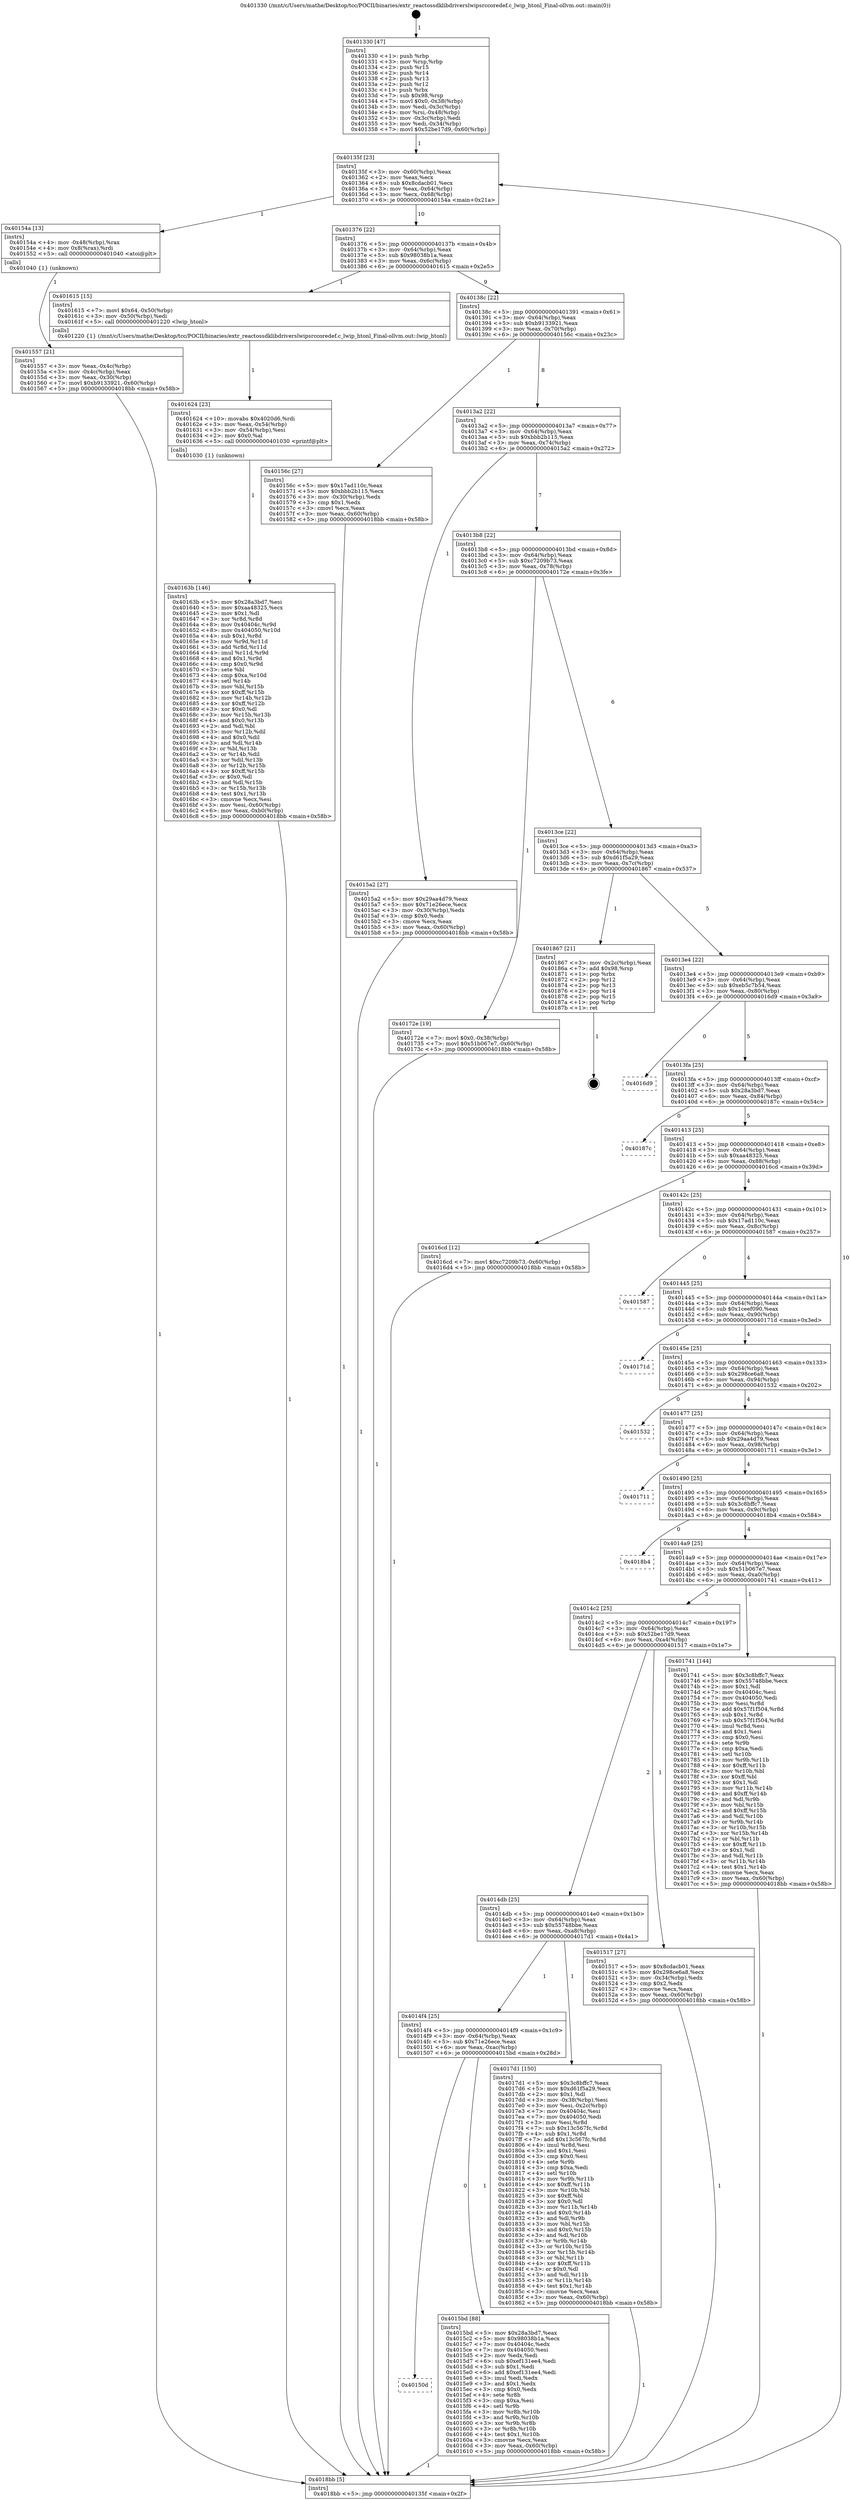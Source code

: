 digraph "0x401330" {
  label = "0x401330 (/mnt/c/Users/mathe/Desktop/tcc/POCII/binaries/extr_reactossdklibdriverslwipsrccoredef.c_lwip_htonl_Final-ollvm.out::main(0))"
  labelloc = "t"
  node[shape=record]

  Entry [label="",width=0.3,height=0.3,shape=circle,fillcolor=black,style=filled]
  "0x40135f" [label="{
     0x40135f [23]\l
     | [instrs]\l
     &nbsp;&nbsp;0x40135f \<+3\>: mov -0x60(%rbp),%eax\l
     &nbsp;&nbsp;0x401362 \<+2\>: mov %eax,%ecx\l
     &nbsp;&nbsp;0x401364 \<+6\>: sub $0x8cdacb01,%ecx\l
     &nbsp;&nbsp;0x40136a \<+3\>: mov %eax,-0x64(%rbp)\l
     &nbsp;&nbsp;0x40136d \<+3\>: mov %ecx,-0x68(%rbp)\l
     &nbsp;&nbsp;0x401370 \<+6\>: je 000000000040154a \<main+0x21a\>\l
  }"]
  "0x40154a" [label="{
     0x40154a [13]\l
     | [instrs]\l
     &nbsp;&nbsp;0x40154a \<+4\>: mov -0x48(%rbp),%rax\l
     &nbsp;&nbsp;0x40154e \<+4\>: mov 0x8(%rax),%rdi\l
     &nbsp;&nbsp;0x401552 \<+5\>: call 0000000000401040 \<atoi@plt\>\l
     | [calls]\l
     &nbsp;&nbsp;0x401040 \{1\} (unknown)\l
  }"]
  "0x401376" [label="{
     0x401376 [22]\l
     | [instrs]\l
     &nbsp;&nbsp;0x401376 \<+5\>: jmp 000000000040137b \<main+0x4b\>\l
     &nbsp;&nbsp;0x40137b \<+3\>: mov -0x64(%rbp),%eax\l
     &nbsp;&nbsp;0x40137e \<+5\>: sub $0x98038b1a,%eax\l
     &nbsp;&nbsp;0x401383 \<+3\>: mov %eax,-0x6c(%rbp)\l
     &nbsp;&nbsp;0x401386 \<+6\>: je 0000000000401615 \<main+0x2e5\>\l
  }"]
  Exit [label="",width=0.3,height=0.3,shape=circle,fillcolor=black,style=filled,peripheries=2]
  "0x401615" [label="{
     0x401615 [15]\l
     | [instrs]\l
     &nbsp;&nbsp;0x401615 \<+7\>: movl $0x64,-0x50(%rbp)\l
     &nbsp;&nbsp;0x40161c \<+3\>: mov -0x50(%rbp),%edi\l
     &nbsp;&nbsp;0x40161f \<+5\>: call 0000000000401220 \<lwip_htonl\>\l
     | [calls]\l
     &nbsp;&nbsp;0x401220 \{1\} (/mnt/c/Users/mathe/Desktop/tcc/POCII/binaries/extr_reactossdklibdriverslwipsrccoredef.c_lwip_htonl_Final-ollvm.out::lwip_htonl)\l
  }"]
  "0x40138c" [label="{
     0x40138c [22]\l
     | [instrs]\l
     &nbsp;&nbsp;0x40138c \<+5\>: jmp 0000000000401391 \<main+0x61\>\l
     &nbsp;&nbsp;0x401391 \<+3\>: mov -0x64(%rbp),%eax\l
     &nbsp;&nbsp;0x401394 \<+5\>: sub $0xb9133921,%eax\l
     &nbsp;&nbsp;0x401399 \<+3\>: mov %eax,-0x70(%rbp)\l
     &nbsp;&nbsp;0x40139c \<+6\>: je 000000000040156c \<main+0x23c\>\l
  }"]
  "0x40163b" [label="{
     0x40163b [146]\l
     | [instrs]\l
     &nbsp;&nbsp;0x40163b \<+5\>: mov $0x28a3bd7,%esi\l
     &nbsp;&nbsp;0x401640 \<+5\>: mov $0xaa48325,%ecx\l
     &nbsp;&nbsp;0x401645 \<+2\>: mov $0x1,%dl\l
     &nbsp;&nbsp;0x401647 \<+3\>: xor %r8d,%r8d\l
     &nbsp;&nbsp;0x40164a \<+8\>: mov 0x40404c,%r9d\l
     &nbsp;&nbsp;0x401652 \<+8\>: mov 0x404050,%r10d\l
     &nbsp;&nbsp;0x40165a \<+4\>: sub $0x1,%r8d\l
     &nbsp;&nbsp;0x40165e \<+3\>: mov %r9d,%r11d\l
     &nbsp;&nbsp;0x401661 \<+3\>: add %r8d,%r11d\l
     &nbsp;&nbsp;0x401664 \<+4\>: imul %r11d,%r9d\l
     &nbsp;&nbsp;0x401668 \<+4\>: and $0x1,%r9d\l
     &nbsp;&nbsp;0x40166c \<+4\>: cmp $0x0,%r9d\l
     &nbsp;&nbsp;0x401670 \<+3\>: sete %bl\l
     &nbsp;&nbsp;0x401673 \<+4\>: cmp $0xa,%r10d\l
     &nbsp;&nbsp;0x401677 \<+4\>: setl %r14b\l
     &nbsp;&nbsp;0x40167b \<+3\>: mov %bl,%r15b\l
     &nbsp;&nbsp;0x40167e \<+4\>: xor $0xff,%r15b\l
     &nbsp;&nbsp;0x401682 \<+3\>: mov %r14b,%r12b\l
     &nbsp;&nbsp;0x401685 \<+4\>: xor $0xff,%r12b\l
     &nbsp;&nbsp;0x401689 \<+3\>: xor $0x0,%dl\l
     &nbsp;&nbsp;0x40168c \<+3\>: mov %r15b,%r13b\l
     &nbsp;&nbsp;0x40168f \<+4\>: and $0x0,%r13b\l
     &nbsp;&nbsp;0x401693 \<+2\>: and %dl,%bl\l
     &nbsp;&nbsp;0x401695 \<+3\>: mov %r12b,%dil\l
     &nbsp;&nbsp;0x401698 \<+4\>: and $0x0,%dil\l
     &nbsp;&nbsp;0x40169c \<+3\>: and %dl,%r14b\l
     &nbsp;&nbsp;0x40169f \<+3\>: or %bl,%r13b\l
     &nbsp;&nbsp;0x4016a2 \<+3\>: or %r14b,%dil\l
     &nbsp;&nbsp;0x4016a5 \<+3\>: xor %dil,%r13b\l
     &nbsp;&nbsp;0x4016a8 \<+3\>: or %r12b,%r15b\l
     &nbsp;&nbsp;0x4016ab \<+4\>: xor $0xff,%r15b\l
     &nbsp;&nbsp;0x4016af \<+3\>: or $0x0,%dl\l
     &nbsp;&nbsp;0x4016b2 \<+3\>: and %dl,%r15b\l
     &nbsp;&nbsp;0x4016b5 \<+3\>: or %r15b,%r13b\l
     &nbsp;&nbsp;0x4016b8 \<+4\>: test $0x1,%r13b\l
     &nbsp;&nbsp;0x4016bc \<+3\>: cmovne %ecx,%esi\l
     &nbsp;&nbsp;0x4016bf \<+3\>: mov %esi,-0x60(%rbp)\l
     &nbsp;&nbsp;0x4016c2 \<+6\>: mov %eax,-0xb0(%rbp)\l
     &nbsp;&nbsp;0x4016c8 \<+5\>: jmp 00000000004018bb \<main+0x58b\>\l
  }"]
  "0x40156c" [label="{
     0x40156c [27]\l
     | [instrs]\l
     &nbsp;&nbsp;0x40156c \<+5\>: mov $0x17ad110c,%eax\l
     &nbsp;&nbsp;0x401571 \<+5\>: mov $0xbbb2b115,%ecx\l
     &nbsp;&nbsp;0x401576 \<+3\>: mov -0x30(%rbp),%edx\l
     &nbsp;&nbsp;0x401579 \<+3\>: cmp $0x1,%edx\l
     &nbsp;&nbsp;0x40157c \<+3\>: cmovl %ecx,%eax\l
     &nbsp;&nbsp;0x40157f \<+3\>: mov %eax,-0x60(%rbp)\l
     &nbsp;&nbsp;0x401582 \<+5\>: jmp 00000000004018bb \<main+0x58b\>\l
  }"]
  "0x4013a2" [label="{
     0x4013a2 [22]\l
     | [instrs]\l
     &nbsp;&nbsp;0x4013a2 \<+5\>: jmp 00000000004013a7 \<main+0x77\>\l
     &nbsp;&nbsp;0x4013a7 \<+3\>: mov -0x64(%rbp),%eax\l
     &nbsp;&nbsp;0x4013aa \<+5\>: sub $0xbbb2b115,%eax\l
     &nbsp;&nbsp;0x4013af \<+3\>: mov %eax,-0x74(%rbp)\l
     &nbsp;&nbsp;0x4013b2 \<+6\>: je 00000000004015a2 \<main+0x272\>\l
  }"]
  "0x401624" [label="{
     0x401624 [23]\l
     | [instrs]\l
     &nbsp;&nbsp;0x401624 \<+10\>: movabs $0x4020d6,%rdi\l
     &nbsp;&nbsp;0x40162e \<+3\>: mov %eax,-0x54(%rbp)\l
     &nbsp;&nbsp;0x401631 \<+3\>: mov -0x54(%rbp),%esi\l
     &nbsp;&nbsp;0x401634 \<+2\>: mov $0x0,%al\l
     &nbsp;&nbsp;0x401636 \<+5\>: call 0000000000401030 \<printf@plt\>\l
     | [calls]\l
     &nbsp;&nbsp;0x401030 \{1\} (unknown)\l
  }"]
  "0x4015a2" [label="{
     0x4015a2 [27]\l
     | [instrs]\l
     &nbsp;&nbsp;0x4015a2 \<+5\>: mov $0x29aa4d79,%eax\l
     &nbsp;&nbsp;0x4015a7 \<+5\>: mov $0x71e26ece,%ecx\l
     &nbsp;&nbsp;0x4015ac \<+3\>: mov -0x30(%rbp),%edx\l
     &nbsp;&nbsp;0x4015af \<+3\>: cmp $0x0,%edx\l
     &nbsp;&nbsp;0x4015b2 \<+3\>: cmove %ecx,%eax\l
     &nbsp;&nbsp;0x4015b5 \<+3\>: mov %eax,-0x60(%rbp)\l
     &nbsp;&nbsp;0x4015b8 \<+5\>: jmp 00000000004018bb \<main+0x58b\>\l
  }"]
  "0x4013b8" [label="{
     0x4013b8 [22]\l
     | [instrs]\l
     &nbsp;&nbsp;0x4013b8 \<+5\>: jmp 00000000004013bd \<main+0x8d\>\l
     &nbsp;&nbsp;0x4013bd \<+3\>: mov -0x64(%rbp),%eax\l
     &nbsp;&nbsp;0x4013c0 \<+5\>: sub $0xc7209b73,%eax\l
     &nbsp;&nbsp;0x4013c5 \<+3\>: mov %eax,-0x78(%rbp)\l
     &nbsp;&nbsp;0x4013c8 \<+6\>: je 000000000040172e \<main+0x3fe\>\l
  }"]
  "0x40150d" [label="{
     0x40150d\l
  }", style=dashed]
  "0x40172e" [label="{
     0x40172e [19]\l
     | [instrs]\l
     &nbsp;&nbsp;0x40172e \<+7\>: movl $0x0,-0x38(%rbp)\l
     &nbsp;&nbsp;0x401735 \<+7\>: movl $0x51b067e7,-0x60(%rbp)\l
     &nbsp;&nbsp;0x40173c \<+5\>: jmp 00000000004018bb \<main+0x58b\>\l
  }"]
  "0x4013ce" [label="{
     0x4013ce [22]\l
     | [instrs]\l
     &nbsp;&nbsp;0x4013ce \<+5\>: jmp 00000000004013d3 \<main+0xa3\>\l
     &nbsp;&nbsp;0x4013d3 \<+3\>: mov -0x64(%rbp),%eax\l
     &nbsp;&nbsp;0x4013d6 \<+5\>: sub $0xd61f5a29,%eax\l
     &nbsp;&nbsp;0x4013db \<+3\>: mov %eax,-0x7c(%rbp)\l
     &nbsp;&nbsp;0x4013de \<+6\>: je 0000000000401867 \<main+0x537\>\l
  }"]
  "0x4015bd" [label="{
     0x4015bd [88]\l
     | [instrs]\l
     &nbsp;&nbsp;0x4015bd \<+5\>: mov $0x28a3bd7,%eax\l
     &nbsp;&nbsp;0x4015c2 \<+5\>: mov $0x98038b1a,%ecx\l
     &nbsp;&nbsp;0x4015c7 \<+7\>: mov 0x40404c,%edx\l
     &nbsp;&nbsp;0x4015ce \<+7\>: mov 0x404050,%esi\l
     &nbsp;&nbsp;0x4015d5 \<+2\>: mov %edx,%edi\l
     &nbsp;&nbsp;0x4015d7 \<+6\>: sub $0xef131ee4,%edi\l
     &nbsp;&nbsp;0x4015dd \<+3\>: sub $0x1,%edi\l
     &nbsp;&nbsp;0x4015e0 \<+6\>: add $0xef131ee4,%edi\l
     &nbsp;&nbsp;0x4015e6 \<+3\>: imul %edi,%edx\l
     &nbsp;&nbsp;0x4015e9 \<+3\>: and $0x1,%edx\l
     &nbsp;&nbsp;0x4015ec \<+3\>: cmp $0x0,%edx\l
     &nbsp;&nbsp;0x4015ef \<+4\>: sete %r8b\l
     &nbsp;&nbsp;0x4015f3 \<+3\>: cmp $0xa,%esi\l
     &nbsp;&nbsp;0x4015f6 \<+4\>: setl %r9b\l
     &nbsp;&nbsp;0x4015fa \<+3\>: mov %r8b,%r10b\l
     &nbsp;&nbsp;0x4015fd \<+3\>: and %r9b,%r10b\l
     &nbsp;&nbsp;0x401600 \<+3\>: xor %r9b,%r8b\l
     &nbsp;&nbsp;0x401603 \<+3\>: or %r8b,%r10b\l
     &nbsp;&nbsp;0x401606 \<+4\>: test $0x1,%r10b\l
     &nbsp;&nbsp;0x40160a \<+3\>: cmovne %ecx,%eax\l
     &nbsp;&nbsp;0x40160d \<+3\>: mov %eax,-0x60(%rbp)\l
     &nbsp;&nbsp;0x401610 \<+5\>: jmp 00000000004018bb \<main+0x58b\>\l
  }"]
  "0x401867" [label="{
     0x401867 [21]\l
     | [instrs]\l
     &nbsp;&nbsp;0x401867 \<+3\>: mov -0x2c(%rbp),%eax\l
     &nbsp;&nbsp;0x40186a \<+7\>: add $0x98,%rsp\l
     &nbsp;&nbsp;0x401871 \<+1\>: pop %rbx\l
     &nbsp;&nbsp;0x401872 \<+2\>: pop %r12\l
     &nbsp;&nbsp;0x401874 \<+2\>: pop %r13\l
     &nbsp;&nbsp;0x401876 \<+2\>: pop %r14\l
     &nbsp;&nbsp;0x401878 \<+2\>: pop %r15\l
     &nbsp;&nbsp;0x40187a \<+1\>: pop %rbp\l
     &nbsp;&nbsp;0x40187b \<+1\>: ret\l
  }"]
  "0x4013e4" [label="{
     0x4013e4 [22]\l
     | [instrs]\l
     &nbsp;&nbsp;0x4013e4 \<+5\>: jmp 00000000004013e9 \<main+0xb9\>\l
     &nbsp;&nbsp;0x4013e9 \<+3\>: mov -0x64(%rbp),%eax\l
     &nbsp;&nbsp;0x4013ec \<+5\>: sub $0xeb5c7b54,%eax\l
     &nbsp;&nbsp;0x4013f1 \<+3\>: mov %eax,-0x80(%rbp)\l
     &nbsp;&nbsp;0x4013f4 \<+6\>: je 00000000004016d9 \<main+0x3a9\>\l
  }"]
  "0x4014f4" [label="{
     0x4014f4 [25]\l
     | [instrs]\l
     &nbsp;&nbsp;0x4014f4 \<+5\>: jmp 00000000004014f9 \<main+0x1c9\>\l
     &nbsp;&nbsp;0x4014f9 \<+3\>: mov -0x64(%rbp),%eax\l
     &nbsp;&nbsp;0x4014fc \<+5\>: sub $0x71e26ece,%eax\l
     &nbsp;&nbsp;0x401501 \<+6\>: mov %eax,-0xac(%rbp)\l
     &nbsp;&nbsp;0x401507 \<+6\>: je 00000000004015bd \<main+0x28d\>\l
  }"]
  "0x4016d9" [label="{
     0x4016d9\l
  }", style=dashed]
  "0x4013fa" [label="{
     0x4013fa [25]\l
     | [instrs]\l
     &nbsp;&nbsp;0x4013fa \<+5\>: jmp 00000000004013ff \<main+0xcf\>\l
     &nbsp;&nbsp;0x4013ff \<+3\>: mov -0x64(%rbp),%eax\l
     &nbsp;&nbsp;0x401402 \<+5\>: sub $0x28a3bd7,%eax\l
     &nbsp;&nbsp;0x401407 \<+6\>: mov %eax,-0x84(%rbp)\l
     &nbsp;&nbsp;0x40140d \<+6\>: je 000000000040187c \<main+0x54c\>\l
  }"]
  "0x4017d1" [label="{
     0x4017d1 [150]\l
     | [instrs]\l
     &nbsp;&nbsp;0x4017d1 \<+5\>: mov $0x3c8bffc7,%eax\l
     &nbsp;&nbsp;0x4017d6 \<+5\>: mov $0xd61f5a29,%ecx\l
     &nbsp;&nbsp;0x4017db \<+2\>: mov $0x1,%dl\l
     &nbsp;&nbsp;0x4017dd \<+3\>: mov -0x38(%rbp),%esi\l
     &nbsp;&nbsp;0x4017e0 \<+3\>: mov %esi,-0x2c(%rbp)\l
     &nbsp;&nbsp;0x4017e3 \<+7\>: mov 0x40404c,%esi\l
     &nbsp;&nbsp;0x4017ea \<+7\>: mov 0x404050,%edi\l
     &nbsp;&nbsp;0x4017f1 \<+3\>: mov %esi,%r8d\l
     &nbsp;&nbsp;0x4017f4 \<+7\>: sub $0x13c567fc,%r8d\l
     &nbsp;&nbsp;0x4017fb \<+4\>: sub $0x1,%r8d\l
     &nbsp;&nbsp;0x4017ff \<+7\>: add $0x13c567fc,%r8d\l
     &nbsp;&nbsp;0x401806 \<+4\>: imul %r8d,%esi\l
     &nbsp;&nbsp;0x40180a \<+3\>: and $0x1,%esi\l
     &nbsp;&nbsp;0x40180d \<+3\>: cmp $0x0,%esi\l
     &nbsp;&nbsp;0x401810 \<+4\>: sete %r9b\l
     &nbsp;&nbsp;0x401814 \<+3\>: cmp $0xa,%edi\l
     &nbsp;&nbsp;0x401817 \<+4\>: setl %r10b\l
     &nbsp;&nbsp;0x40181b \<+3\>: mov %r9b,%r11b\l
     &nbsp;&nbsp;0x40181e \<+4\>: xor $0xff,%r11b\l
     &nbsp;&nbsp;0x401822 \<+3\>: mov %r10b,%bl\l
     &nbsp;&nbsp;0x401825 \<+3\>: xor $0xff,%bl\l
     &nbsp;&nbsp;0x401828 \<+3\>: xor $0x0,%dl\l
     &nbsp;&nbsp;0x40182b \<+3\>: mov %r11b,%r14b\l
     &nbsp;&nbsp;0x40182e \<+4\>: and $0x0,%r14b\l
     &nbsp;&nbsp;0x401832 \<+3\>: and %dl,%r9b\l
     &nbsp;&nbsp;0x401835 \<+3\>: mov %bl,%r15b\l
     &nbsp;&nbsp;0x401838 \<+4\>: and $0x0,%r15b\l
     &nbsp;&nbsp;0x40183c \<+3\>: and %dl,%r10b\l
     &nbsp;&nbsp;0x40183f \<+3\>: or %r9b,%r14b\l
     &nbsp;&nbsp;0x401842 \<+3\>: or %r10b,%r15b\l
     &nbsp;&nbsp;0x401845 \<+3\>: xor %r15b,%r14b\l
     &nbsp;&nbsp;0x401848 \<+3\>: or %bl,%r11b\l
     &nbsp;&nbsp;0x40184b \<+4\>: xor $0xff,%r11b\l
     &nbsp;&nbsp;0x40184f \<+3\>: or $0x0,%dl\l
     &nbsp;&nbsp;0x401852 \<+3\>: and %dl,%r11b\l
     &nbsp;&nbsp;0x401855 \<+3\>: or %r11b,%r14b\l
     &nbsp;&nbsp;0x401858 \<+4\>: test $0x1,%r14b\l
     &nbsp;&nbsp;0x40185c \<+3\>: cmovne %ecx,%eax\l
     &nbsp;&nbsp;0x40185f \<+3\>: mov %eax,-0x60(%rbp)\l
     &nbsp;&nbsp;0x401862 \<+5\>: jmp 00000000004018bb \<main+0x58b\>\l
  }"]
  "0x40187c" [label="{
     0x40187c\l
  }", style=dashed]
  "0x401413" [label="{
     0x401413 [25]\l
     | [instrs]\l
     &nbsp;&nbsp;0x401413 \<+5\>: jmp 0000000000401418 \<main+0xe8\>\l
     &nbsp;&nbsp;0x401418 \<+3\>: mov -0x64(%rbp),%eax\l
     &nbsp;&nbsp;0x40141b \<+5\>: sub $0xaa48325,%eax\l
     &nbsp;&nbsp;0x401420 \<+6\>: mov %eax,-0x88(%rbp)\l
     &nbsp;&nbsp;0x401426 \<+6\>: je 00000000004016cd \<main+0x39d\>\l
  }"]
  "0x401557" [label="{
     0x401557 [21]\l
     | [instrs]\l
     &nbsp;&nbsp;0x401557 \<+3\>: mov %eax,-0x4c(%rbp)\l
     &nbsp;&nbsp;0x40155a \<+3\>: mov -0x4c(%rbp),%eax\l
     &nbsp;&nbsp;0x40155d \<+3\>: mov %eax,-0x30(%rbp)\l
     &nbsp;&nbsp;0x401560 \<+7\>: movl $0xb9133921,-0x60(%rbp)\l
     &nbsp;&nbsp;0x401567 \<+5\>: jmp 00000000004018bb \<main+0x58b\>\l
  }"]
  "0x4016cd" [label="{
     0x4016cd [12]\l
     | [instrs]\l
     &nbsp;&nbsp;0x4016cd \<+7\>: movl $0xc7209b73,-0x60(%rbp)\l
     &nbsp;&nbsp;0x4016d4 \<+5\>: jmp 00000000004018bb \<main+0x58b\>\l
  }"]
  "0x40142c" [label="{
     0x40142c [25]\l
     | [instrs]\l
     &nbsp;&nbsp;0x40142c \<+5\>: jmp 0000000000401431 \<main+0x101\>\l
     &nbsp;&nbsp;0x401431 \<+3\>: mov -0x64(%rbp),%eax\l
     &nbsp;&nbsp;0x401434 \<+5\>: sub $0x17ad110c,%eax\l
     &nbsp;&nbsp;0x401439 \<+6\>: mov %eax,-0x8c(%rbp)\l
     &nbsp;&nbsp;0x40143f \<+6\>: je 0000000000401587 \<main+0x257\>\l
  }"]
  "0x401330" [label="{
     0x401330 [47]\l
     | [instrs]\l
     &nbsp;&nbsp;0x401330 \<+1\>: push %rbp\l
     &nbsp;&nbsp;0x401331 \<+3\>: mov %rsp,%rbp\l
     &nbsp;&nbsp;0x401334 \<+2\>: push %r15\l
     &nbsp;&nbsp;0x401336 \<+2\>: push %r14\l
     &nbsp;&nbsp;0x401338 \<+2\>: push %r13\l
     &nbsp;&nbsp;0x40133a \<+2\>: push %r12\l
     &nbsp;&nbsp;0x40133c \<+1\>: push %rbx\l
     &nbsp;&nbsp;0x40133d \<+7\>: sub $0x98,%rsp\l
     &nbsp;&nbsp;0x401344 \<+7\>: movl $0x0,-0x38(%rbp)\l
     &nbsp;&nbsp;0x40134b \<+3\>: mov %edi,-0x3c(%rbp)\l
     &nbsp;&nbsp;0x40134e \<+4\>: mov %rsi,-0x48(%rbp)\l
     &nbsp;&nbsp;0x401352 \<+3\>: mov -0x3c(%rbp),%edi\l
     &nbsp;&nbsp;0x401355 \<+3\>: mov %edi,-0x34(%rbp)\l
     &nbsp;&nbsp;0x401358 \<+7\>: movl $0x52be17d9,-0x60(%rbp)\l
  }"]
  "0x401587" [label="{
     0x401587\l
  }", style=dashed]
  "0x401445" [label="{
     0x401445 [25]\l
     | [instrs]\l
     &nbsp;&nbsp;0x401445 \<+5\>: jmp 000000000040144a \<main+0x11a\>\l
     &nbsp;&nbsp;0x40144a \<+3\>: mov -0x64(%rbp),%eax\l
     &nbsp;&nbsp;0x40144d \<+5\>: sub $0x1ceef090,%eax\l
     &nbsp;&nbsp;0x401452 \<+6\>: mov %eax,-0x90(%rbp)\l
     &nbsp;&nbsp;0x401458 \<+6\>: je 000000000040171d \<main+0x3ed\>\l
  }"]
  "0x4018bb" [label="{
     0x4018bb [5]\l
     | [instrs]\l
     &nbsp;&nbsp;0x4018bb \<+5\>: jmp 000000000040135f \<main+0x2f\>\l
  }"]
  "0x40171d" [label="{
     0x40171d\l
  }", style=dashed]
  "0x40145e" [label="{
     0x40145e [25]\l
     | [instrs]\l
     &nbsp;&nbsp;0x40145e \<+5\>: jmp 0000000000401463 \<main+0x133\>\l
     &nbsp;&nbsp;0x401463 \<+3\>: mov -0x64(%rbp),%eax\l
     &nbsp;&nbsp;0x401466 \<+5\>: sub $0x298ce6a8,%eax\l
     &nbsp;&nbsp;0x40146b \<+6\>: mov %eax,-0x94(%rbp)\l
     &nbsp;&nbsp;0x401471 \<+6\>: je 0000000000401532 \<main+0x202\>\l
  }"]
  "0x4014db" [label="{
     0x4014db [25]\l
     | [instrs]\l
     &nbsp;&nbsp;0x4014db \<+5\>: jmp 00000000004014e0 \<main+0x1b0\>\l
     &nbsp;&nbsp;0x4014e0 \<+3\>: mov -0x64(%rbp),%eax\l
     &nbsp;&nbsp;0x4014e3 \<+5\>: sub $0x55748bbe,%eax\l
     &nbsp;&nbsp;0x4014e8 \<+6\>: mov %eax,-0xa8(%rbp)\l
     &nbsp;&nbsp;0x4014ee \<+6\>: je 00000000004017d1 \<main+0x4a1\>\l
  }"]
  "0x401532" [label="{
     0x401532\l
  }", style=dashed]
  "0x401477" [label="{
     0x401477 [25]\l
     | [instrs]\l
     &nbsp;&nbsp;0x401477 \<+5\>: jmp 000000000040147c \<main+0x14c\>\l
     &nbsp;&nbsp;0x40147c \<+3\>: mov -0x64(%rbp),%eax\l
     &nbsp;&nbsp;0x40147f \<+5\>: sub $0x29aa4d79,%eax\l
     &nbsp;&nbsp;0x401484 \<+6\>: mov %eax,-0x98(%rbp)\l
     &nbsp;&nbsp;0x40148a \<+6\>: je 0000000000401711 \<main+0x3e1\>\l
  }"]
  "0x401517" [label="{
     0x401517 [27]\l
     | [instrs]\l
     &nbsp;&nbsp;0x401517 \<+5\>: mov $0x8cdacb01,%eax\l
     &nbsp;&nbsp;0x40151c \<+5\>: mov $0x298ce6a8,%ecx\l
     &nbsp;&nbsp;0x401521 \<+3\>: mov -0x34(%rbp),%edx\l
     &nbsp;&nbsp;0x401524 \<+3\>: cmp $0x2,%edx\l
     &nbsp;&nbsp;0x401527 \<+3\>: cmovne %ecx,%eax\l
     &nbsp;&nbsp;0x40152a \<+3\>: mov %eax,-0x60(%rbp)\l
     &nbsp;&nbsp;0x40152d \<+5\>: jmp 00000000004018bb \<main+0x58b\>\l
  }"]
  "0x401711" [label="{
     0x401711\l
  }", style=dashed]
  "0x401490" [label="{
     0x401490 [25]\l
     | [instrs]\l
     &nbsp;&nbsp;0x401490 \<+5\>: jmp 0000000000401495 \<main+0x165\>\l
     &nbsp;&nbsp;0x401495 \<+3\>: mov -0x64(%rbp),%eax\l
     &nbsp;&nbsp;0x401498 \<+5\>: sub $0x3c8bffc7,%eax\l
     &nbsp;&nbsp;0x40149d \<+6\>: mov %eax,-0x9c(%rbp)\l
     &nbsp;&nbsp;0x4014a3 \<+6\>: je 00000000004018b4 \<main+0x584\>\l
  }"]
  "0x4014c2" [label="{
     0x4014c2 [25]\l
     | [instrs]\l
     &nbsp;&nbsp;0x4014c2 \<+5\>: jmp 00000000004014c7 \<main+0x197\>\l
     &nbsp;&nbsp;0x4014c7 \<+3\>: mov -0x64(%rbp),%eax\l
     &nbsp;&nbsp;0x4014ca \<+5\>: sub $0x52be17d9,%eax\l
     &nbsp;&nbsp;0x4014cf \<+6\>: mov %eax,-0xa4(%rbp)\l
     &nbsp;&nbsp;0x4014d5 \<+6\>: je 0000000000401517 \<main+0x1e7\>\l
  }"]
  "0x4018b4" [label="{
     0x4018b4\l
  }", style=dashed]
  "0x4014a9" [label="{
     0x4014a9 [25]\l
     | [instrs]\l
     &nbsp;&nbsp;0x4014a9 \<+5\>: jmp 00000000004014ae \<main+0x17e\>\l
     &nbsp;&nbsp;0x4014ae \<+3\>: mov -0x64(%rbp),%eax\l
     &nbsp;&nbsp;0x4014b1 \<+5\>: sub $0x51b067e7,%eax\l
     &nbsp;&nbsp;0x4014b6 \<+6\>: mov %eax,-0xa0(%rbp)\l
     &nbsp;&nbsp;0x4014bc \<+6\>: je 0000000000401741 \<main+0x411\>\l
  }"]
  "0x401741" [label="{
     0x401741 [144]\l
     | [instrs]\l
     &nbsp;&nbsp;0x401741 \<+5\>: mov $0x3c8bffc7,%eax\l
     &nbsp;&nbsp;0x401746 \<+5\>: mov $0x55748bbe,%ecx\l
     &nbsp;&nbsp;0x40174b \<+2\>: mov $0x1,%dl\l
     &nbsp;&nbsp;0x40174d \<+7\>: mov 0x40404c,%esi\l
     &nbsp;&nbsp;0x401754 \<+7\>: mov 0x404050,%edi\l
     &nbsp;&nbsp;0x40175b \<+3\>: mov %esi,%r8d\l
     &nbsp;&nbsp;0x40175e \<+7\>: add $0x57f1f504,%r8d\l
     &nbsp;&nbsp;0x401765 \<+4\>: sub $0x1,%r8d\l
     &nbsp;&nbsp;0x401769 \<+7\>: sub $0x57f1f504,%r8d\l
     &nbsp;&nbsp;0x401770 \<+4\>: imul %r8d,%esi\l
     &nbsp;&nbsp;0x401774 \<+3\>: and $0x1,%esi\l
     &nbsp;&nbsp;0x401777 \<+3\>: cmp $0x0,%esi\l
     &nbsp;&nbsp;0x40177a \<+4\>: sete %r9b\l
     &nbsp;&nbsp;0x40177e \<+3\>: cmp $0xa,%edi\l
     &nbsp;&nbsp;0x401781 \<+4\>: setl %r10b\l
     &nbsp;&nbsp;0x401785 \<+3\>: mov %r9b,%r11b\l
     &nbsp;&nbsp;0x401788 \<+4\>: xor $0xff,%r11b\l
     &nbsp;&nbsp;0x40178c \<+3\>: mov %r10b,%bl\l
     &nbsp;&nbsp;0x40178f \<+3\>: xor $0xff,%bl\l
     &nbsp;&nbsp;0x401792 \<+3\>: xor $0x1,%dl\l
     &nbsp;&nbsp;0x401795 \<+3\>: mov %r11b,%r14b\l
     &nbsp;&nbsp;0x401798 \<+4\>: and $0xff,%r14b\l
     &nbsp;&nbsp;0x40179c \<+3\>: and %dl,%r9b\l
     &nbsp;&nbsp;0x40179f \<+3\>: mov %bl,%r15b\l
     &nbsp;&nbsp;0x4017a2 \<+4\>: and $0xff,%r15b\l
     &nbsp;&nbsp;0x4017a6 \<+3\>: and %dl,%r10b\l
     &nbsp;&nbsp;0x4017a9 \<+3\>: or %r9b,%r14b\l
     &nbsp;&nbsp;0x4017ac \<+3\>: or %r10b,%r15b\l
     &nbsp;&nbsp;0x4017af \<+3\>: xor %r15b,%r14b\l
     &nbsp;&nbsp;0x4017b2 \<+3\>: or %bl,%r11b\l
     &nbsp;&nbsp;0x4017b5 \<+4\>: xor $0xff,%r11b\l
     &nbsp;&nbsp;0x4017b9 \<+3\>: or $0x1,%dl\l
     &nbsp;&nbsp;0x4017bc \<+3\>: and %dl,%r11b\l
     &nbsp;&nbsp;0x4017bf \<+3\>: or %r11b,%r14b\l
     &nbsp;&nbsp;0x4017c2 \<+4\>: test $0x1,%r14b\l
     &nbsp;&nbsp;0x4017c6 \<+3\>: cmovne %ecx,%eax\l
     &nbsp;&nbsp;0x4017c9 \<+3\>: mov %eax,-0x60(%rbp)\l
     &nbsp;&nbsp;0x4017cc \<+5\>: jmp 00000000004018bb \<main+0x58b\>\l
  }"]
  Entry -> "0x401330" [label=" 1"]
  "0x40135f" -> "0x40154a" [label=" 1"]
  "0x40135f" -> "0x401376" [label=" 10"]
  "0x401867" -> Exit [label=" 1"]
  "0x401376" -> "0x401615" [label=" 1"]
  "0x401376" -> "0x40138c" [label=" 9"]
  "0x4017d1" -> "0x4018bb" [label=" 1"]
  "0x40138c" -> "0x40156c" [label=" 1"]
  "0x40138c" -> "0x4013a2" [label=" 8"]
  "0x401741" -> "0x4018bb" [label=" 1"]
  "0x4013a2" -> "0x4015a2" [label=" 1"]
  "0x4013a2" -> "0x4013b8" [label=" 7"]
  "0x40172e" -> "0x4018bb" [label=" 1"]
  "0x4013b8" -> "0x40172e" [label=" 1"]
  "0x4013b8" -> "0x4013ce" [label=" 6"]
  "0x4016cd" -> "0x4018bb" [label=" 1"]
  "0x4013ce" -> "0x401867" [label=" 1"]
  "0x4013ce" -> "0x4013e4" [label=" 5"]
  "0x40163b" -> "0x4018bb" [label=" 1"]
  "0x4013e4" -> "0x4016d9" [label=" 0"]
  "0x4013e4" -> "0x4013fa" [label=" 5"]
  "0x401615" -> "0x401624" [label=" 1"]
  "0x4013fa" -> "0x40187c" [label=" 0"]
  "0x4013fa" -> "0x401413" [label=" 5"]
  "0x4015bd" -> "0x4018bb" [label=" 1"]
  "0x401413" -> "0x4016cd" [label=" 1"]
  "0x401413" -> "0x40142c" [label=" 4"]
  "0x4014f4" -> "0x4015bd" [label=" 1"]
  "0x40142c" -> "0x401587" [label=" 0"]
  "0x40142c" -> "0x401445" [label=" 4"]
  "0x401624" -> "0x40163b" [label=" 1"]
  "0x401445" -> "0x40171d" [label=" 0"]
  "0x401445" -> "0x40145e" [label=" 4"]
  "0x4014db" -> "0x4014f4" [label=" 1"]
  "0x40145e" -> "0x401532" [label=" 0"]
  "0x40145e" -> "0x401477" [label=" 4"]
  "0x4014db" -> "0x4017d1" [label=" 1"]
  "0x401477" -> "0x401711" [label=" 0"]
  "0x401477" -> "0x401490" [label=" 4"]
  "0x4014f4" -> "0x40150d" [label=" 0"]
  "0x401490" -> "0x4018b4" [label=" 0"]
  "0x401490" -> "0x4014a9" [label=" 4"]
  "0x40156c" -> "0x4018bb" [label=" 1"]
  "0x4014a9" -> "0x401741" [label=" 1"]
  "0x4014a9" -> "0x4014c2" [label=" 3"]
  "0x4015a2" -> "0x4018bb" [label=" 1"]
  "0x4014c2" -> "0x401517" [label=" 1"]
  "0x4014c2" -> "0x4014db" [label=" 2"]
  "0x401517" -> "0x4018bb" [label=" 1"]
  "0x401330" -> "0x40135f" [label=" 1"]
  "0x4018bb" -> "0x40135f" [label=" 10"]
  "0x40154a" -> "0x401557" [label=" 1"]
  "0x401557" -> "0x4018bb" [label=" 1"]
}
